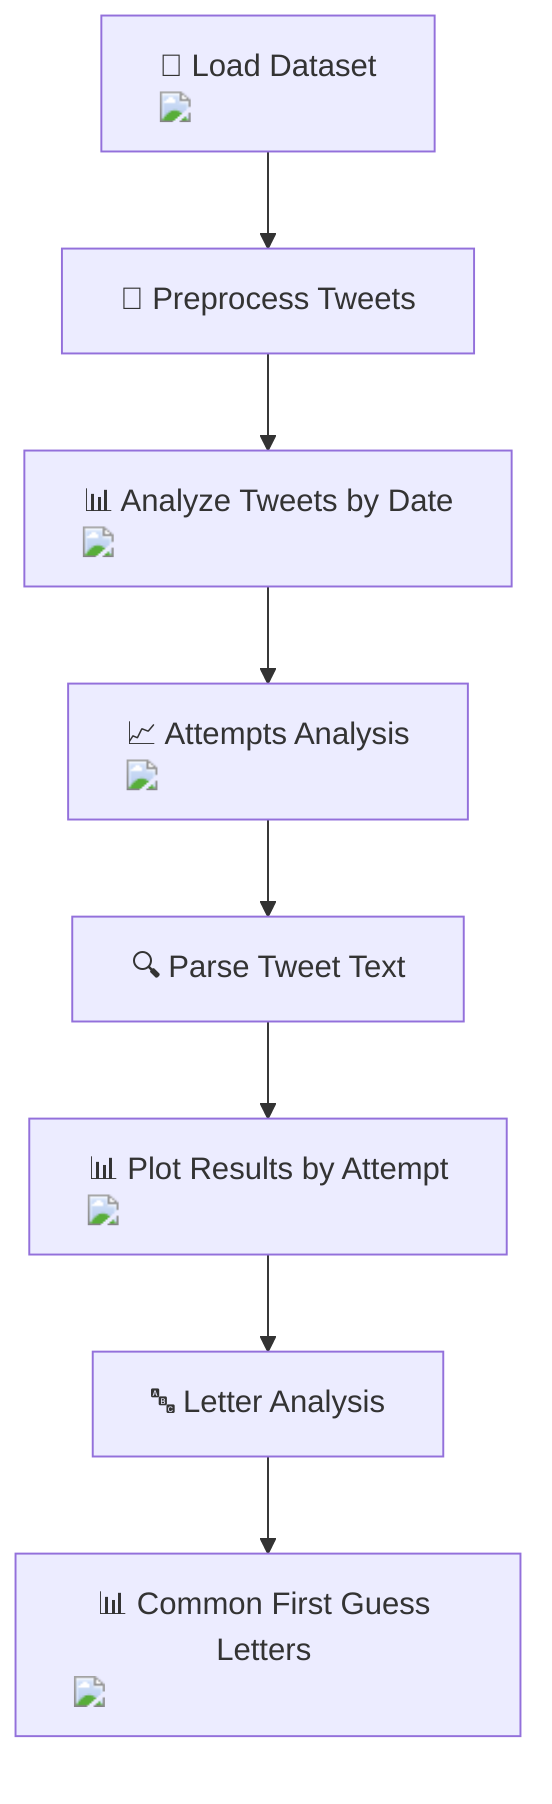 graph TD;
    A["📂 Load Dataset <img src='file.svg' />"] --> B["🔧 Preprocess Tweets"];
    B --> C["📊 Analyze Tweets by Date <img src='hist_template.svg' />"];
    C --> D["📈 Attempts Analysis <img src='boxplot_template.svg' />"];
    D --> E["🔍 Parse Tweet Text"];
    E --> F["📊 Plot Results by Attempt <img src='barplot_template.svg' />"];
    F --> G["🔤 Letter Analysis"];
    G --> H["📊 Common First Guess Letters <img src='barplot_template.svg' />"];